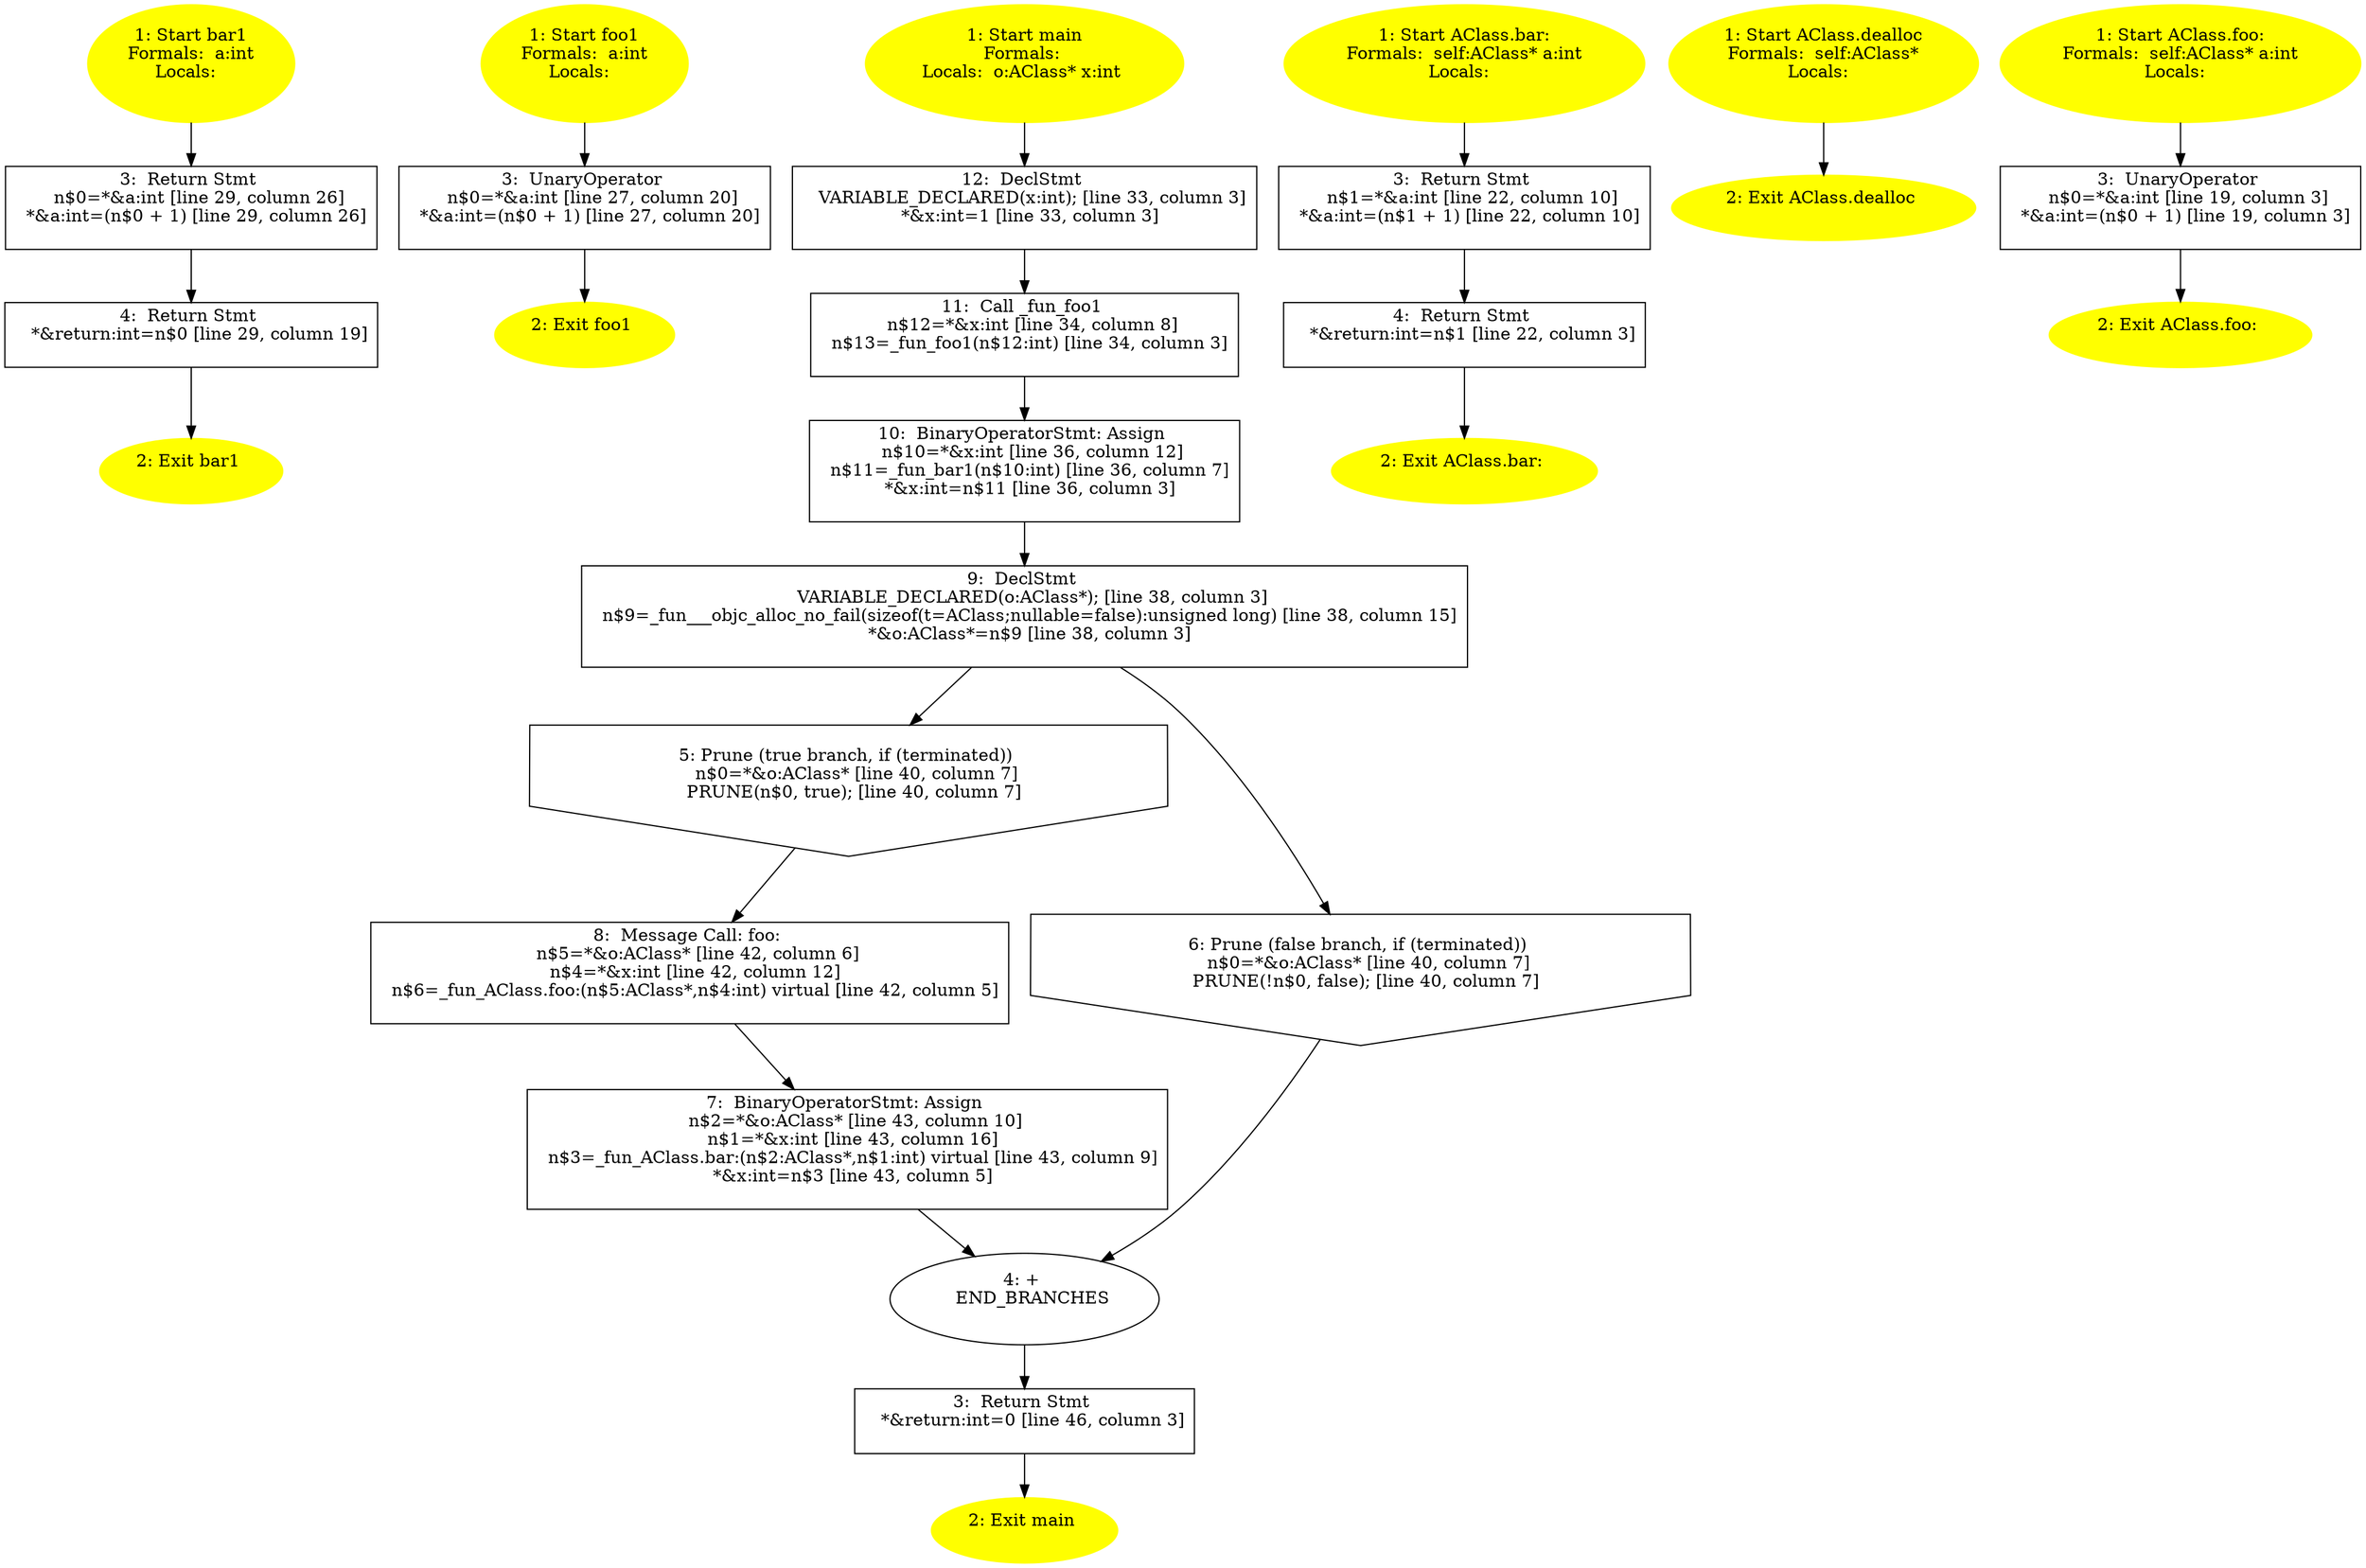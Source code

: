 /* @generated */
digraph cfg {
"bar1.fa85cca91963d8f3_1" [label="1: Start bar1\nFormals:  a:int\nLocals:  \n  " color=yellow style=filled]
	

	 "bar1.fa85cca91963d8f3_1" -> "bar1.fa85cca91963d8f3_3" ;
"bar1.fa85cca91963d8f3_2" [label="2: Exit bar1 \n  " color=yellow style=filled]
	

"bar1.fa85cca91963d8f3_3" [label="3:  Return Stmt \n   n$0=*&a:int [line 29, column 26]\n  *&a:int=(n$0 + 1) [line 29, column 26]\n " shape="box"]
	

	 "bar1.fa85cca91963d8f3_3" -> "bar1.fa85cca91963d8f3_4" ;
"bar1.fa85cca91963d8f3_4" [label="4:  Return Stmt \n   *&return:int=n$0 [line 29, column 19]\n " shape="box"]
	

	 "bar1.fa85cca91963d8f3_4" -> "bar1.fa85cca91963d8f3_2" ;
"foo1.299a0be4a5a79e6a_1" [label="1: Start foo1\nFormals:  a:int\nLocals:  \n  " color=yellow style=filled]
	

	 "foo1.299a0be4a5a79e6a_1" -> "foo1.299a0be4a5a79e6a_3" ;
"foo1.299a0be4a5a79e6a_2" [label="2: Exit foo1 \n  " color=yellow style=filled]
	

"foo1.299a0be4a5a79e6a_3" [label="3:  UnaryOperator \n   n$0=*&a:int [line 27, column 20]\n  *&a:int=(n$0 + 1) [line 27, column 20]\n " shape="box"]
	

	 "foo1.299a0be4a5a79e6a_3" -> "foo1.299a0be4a5a79e6a_2" ;
"main.fad58de7366495db_1" [label="1: Start main\nFormals: \nLocals:  o:AClass* x:int \n  " color=yellow style=filled]
	

	 "main.fad58de7366495db_1" -> "main.fad58de7366495db_12" ;
"main.fad58de7366495db_2" [label="2: Exit main \n  " color=yellow style=filled]
	

"main.fad58de7366495db_3" [label="3:  Return Stmt \n   *&return:int=0 [line 46, column 3]\n " shape="box"]
	

	 "main.fad58de7366495db_3" -> "main.fad58de7366495db_2" ;
"main.fad58de7366495db_4" [label="4: + \n   END_BRANCHES\n " ]
	

	 "main.fad58de7366495db_4" -> "main.fad58de7366495db_3" ;
"main.fad58de7366495db_5" [label="5: Prune (true branch, if (terminated)) \n   n$0=*&o:AClass* [line 40, column 7]\n  PRUNE(n$0, true); [line 40, column 7]\n " shape="invhouse"]
	

	 "main.fad58de7366495db_5" -> "main.fad58de7366495db_8" ;
"main.fad58de7366495db_6" [label="6: Prune (false branch, if (terminated)) \n   n$0=*&o:AClass* [line 40, column 7]\n  PRUNE(!n$0, false); [line 40, column 7]\n " shape="invhouse"]
	

	 "main.fad58de7366495db_6" -> "main.fad58de7366495db_4" ;
"main.fad58de7366495db_7" [label="7:  BinaryOperatorStmt: Assign \n   n$2=*&o:AClass* [line 43, column 10]\n  n$1=*&x:int [line 43, column 16]\n  n$3=_fun_AClass.bar:(n$2:AClass*,n$1:int) virtual [line 43, column 9]\n  *&x:int=n$3 [line 43, column 5]\n " shape="box"]
	

	 "main.fad58de7366495db_7" -> "main.fad58de7366495db_4" ;
"main.fad58de7366495db_8" [label="8:  Message Call: foo: \n   n$5=*&o:AClass* [line 42, column 6]\n  n$4=*&x:int [line 42, column 12]\n  n$6=_fun_AClass.foo:(n$5:AClass*,n$4:int) virtual [line 42, column 5]\n " shape="box"]
	

	 "main.fad58de7366495db_8" -> "main.fad58de7366495db_7" ;
"main.fad58de7366495db_9" [label="9:  DeclStmt \n   VARIABLE_DECLARED(o:AClass*); [line 38, column 3]\n  n$9=_fun___objc_alloc_no_fail(sizeof(t=AClass;nullable=false):unsigned long) [line 38, column 15]\n  *&o:AClass*=n$9 [line 38, column 3]\n " shape="box"]
	

	 "main.fad58de7366495db_9" -> "main.fad58de7366495db_5" ;
	 "main.fad58de7366495db_9" -> "main.fad58de7366495db_6" ;
"main.fad58de7366495db_10" [label="10:  BinaryOperatorStmt: Assign \n   n$10=*&x:int [line 36, column 12]\n  n$11=_fun_bar1(n$10:int) [line 36, column 7]\n  *&x:int=n$11 [line 36, column 3]\n " shape="box"]
	

	 "main.fad58de7366495db_10" -> "main.fad58de7366495db_9" ;
"main.fad58de7366495db_11" [label="11:  Call _fun_foo1 \n   n$12=*&x:int [line 34, column 8]\n  n$13=_fun_foo1(n$12:int) [line 34, column 3]\n " shape="box"]
	

	 "main.fad58de7366495db_11" -> "main.fad58de7366495db_10" ;
"main.fad58de7366495db_12" [label="12:  DeclStmt \n   VARIABLE_DECLARED(x:int); [line 33, column 3]\n  *&x:int=1 [line 33, column 3]\n " shape="box"]
	

	 "main.fad58de7366495db_12" -> "main.fad58de7366495db_11" ;
"bar:#AClass#[instance].28e533beb66e236f_1" [label="1: Start AClass.bar:\nFormals:  self:AClass* a:int\nLocals:  \n  " color=yellow style=filled]
	

	 "bar:#AClass#[instance].28e533beb66e236f_1" -> "bar:#AClass#[instance].28e533beb66e236f_3" ;
"bar:#AClass#[instance].28e533beb66e236f_2" [label="2: Exit AClass.bar: \n  " color=yellow style=filled]
	

"bar:#AClass#[instance].28e533beb66e236f_3" [label="3:  Return Stmt \n   n$1=*&a:int [line 22, column 10]\n  *&a:int=(n$1 + 1) [line 22, column 10]\n " shape="box"]
	

	 "bar:#AClass#[instance].28e533beb66e236f_3" -> "bar:#AClass#[instance].28e533beb66e236f_4" ;
"bar:#AClass#[instance].28e533beb66e236f_4" [label="4:  Return Stmt \n   *&return:int=n$1 [line 22, column 3]\n " shape="box"]
	

	 "bar:#AClass#[instance].28e533beb66e236f_4" -> "bar:#AClass#[instance].28e533beb66e236f_2" ;
"dealloc#AClass#[instance].12f0e42f3ef799db_1" [label="1: Start AClass.dealloc\nFormals:  self:AClass*\nLocals:  \n  " color=yellow style=filled]
	

	 "dealloc#AClass#[instance].12f0e42f3ef799db_1" -> "dealloc#AClass#[instance].12f0e42f3ef799db_2" ;
"dealloc#AClass#[instance].12f0e42f3ef799db_2" [label="2: Exit AClass.dealloc \n  " color=yellow style=filled]
	

"foo:#AClass#[instance].552854cd659ed548_1" [label="1: Start AClass.foo:\nFormals:  self:AClass* a:int\nLocals:  \n  " color=yellow style=filled]
	

	 "foo:#AClass#[instance].552854cd659ed548_1" -> "foo:#AClass#[instance].552854cd659ed548_3" ;
"foo:#AClass#[instance].552854cd659ed548_2" [label="2: Exit AClass.foo: \n  " color=yellow style=filled]
	

"foo:#AClass#[instance].552854cd659ed548_3" [label="3:  UnaryOperator \n   n$0=*&a:int [line 19, column 3]\n  *&a:int=(n$0 + 1) [line 19, column 3]\n " shape="box"]
	

	 "foo:#AClass#[instance].552854cd659ed548_3" -> "foo:#AClass#[instance].552854cd659ed548_2" ;
}
